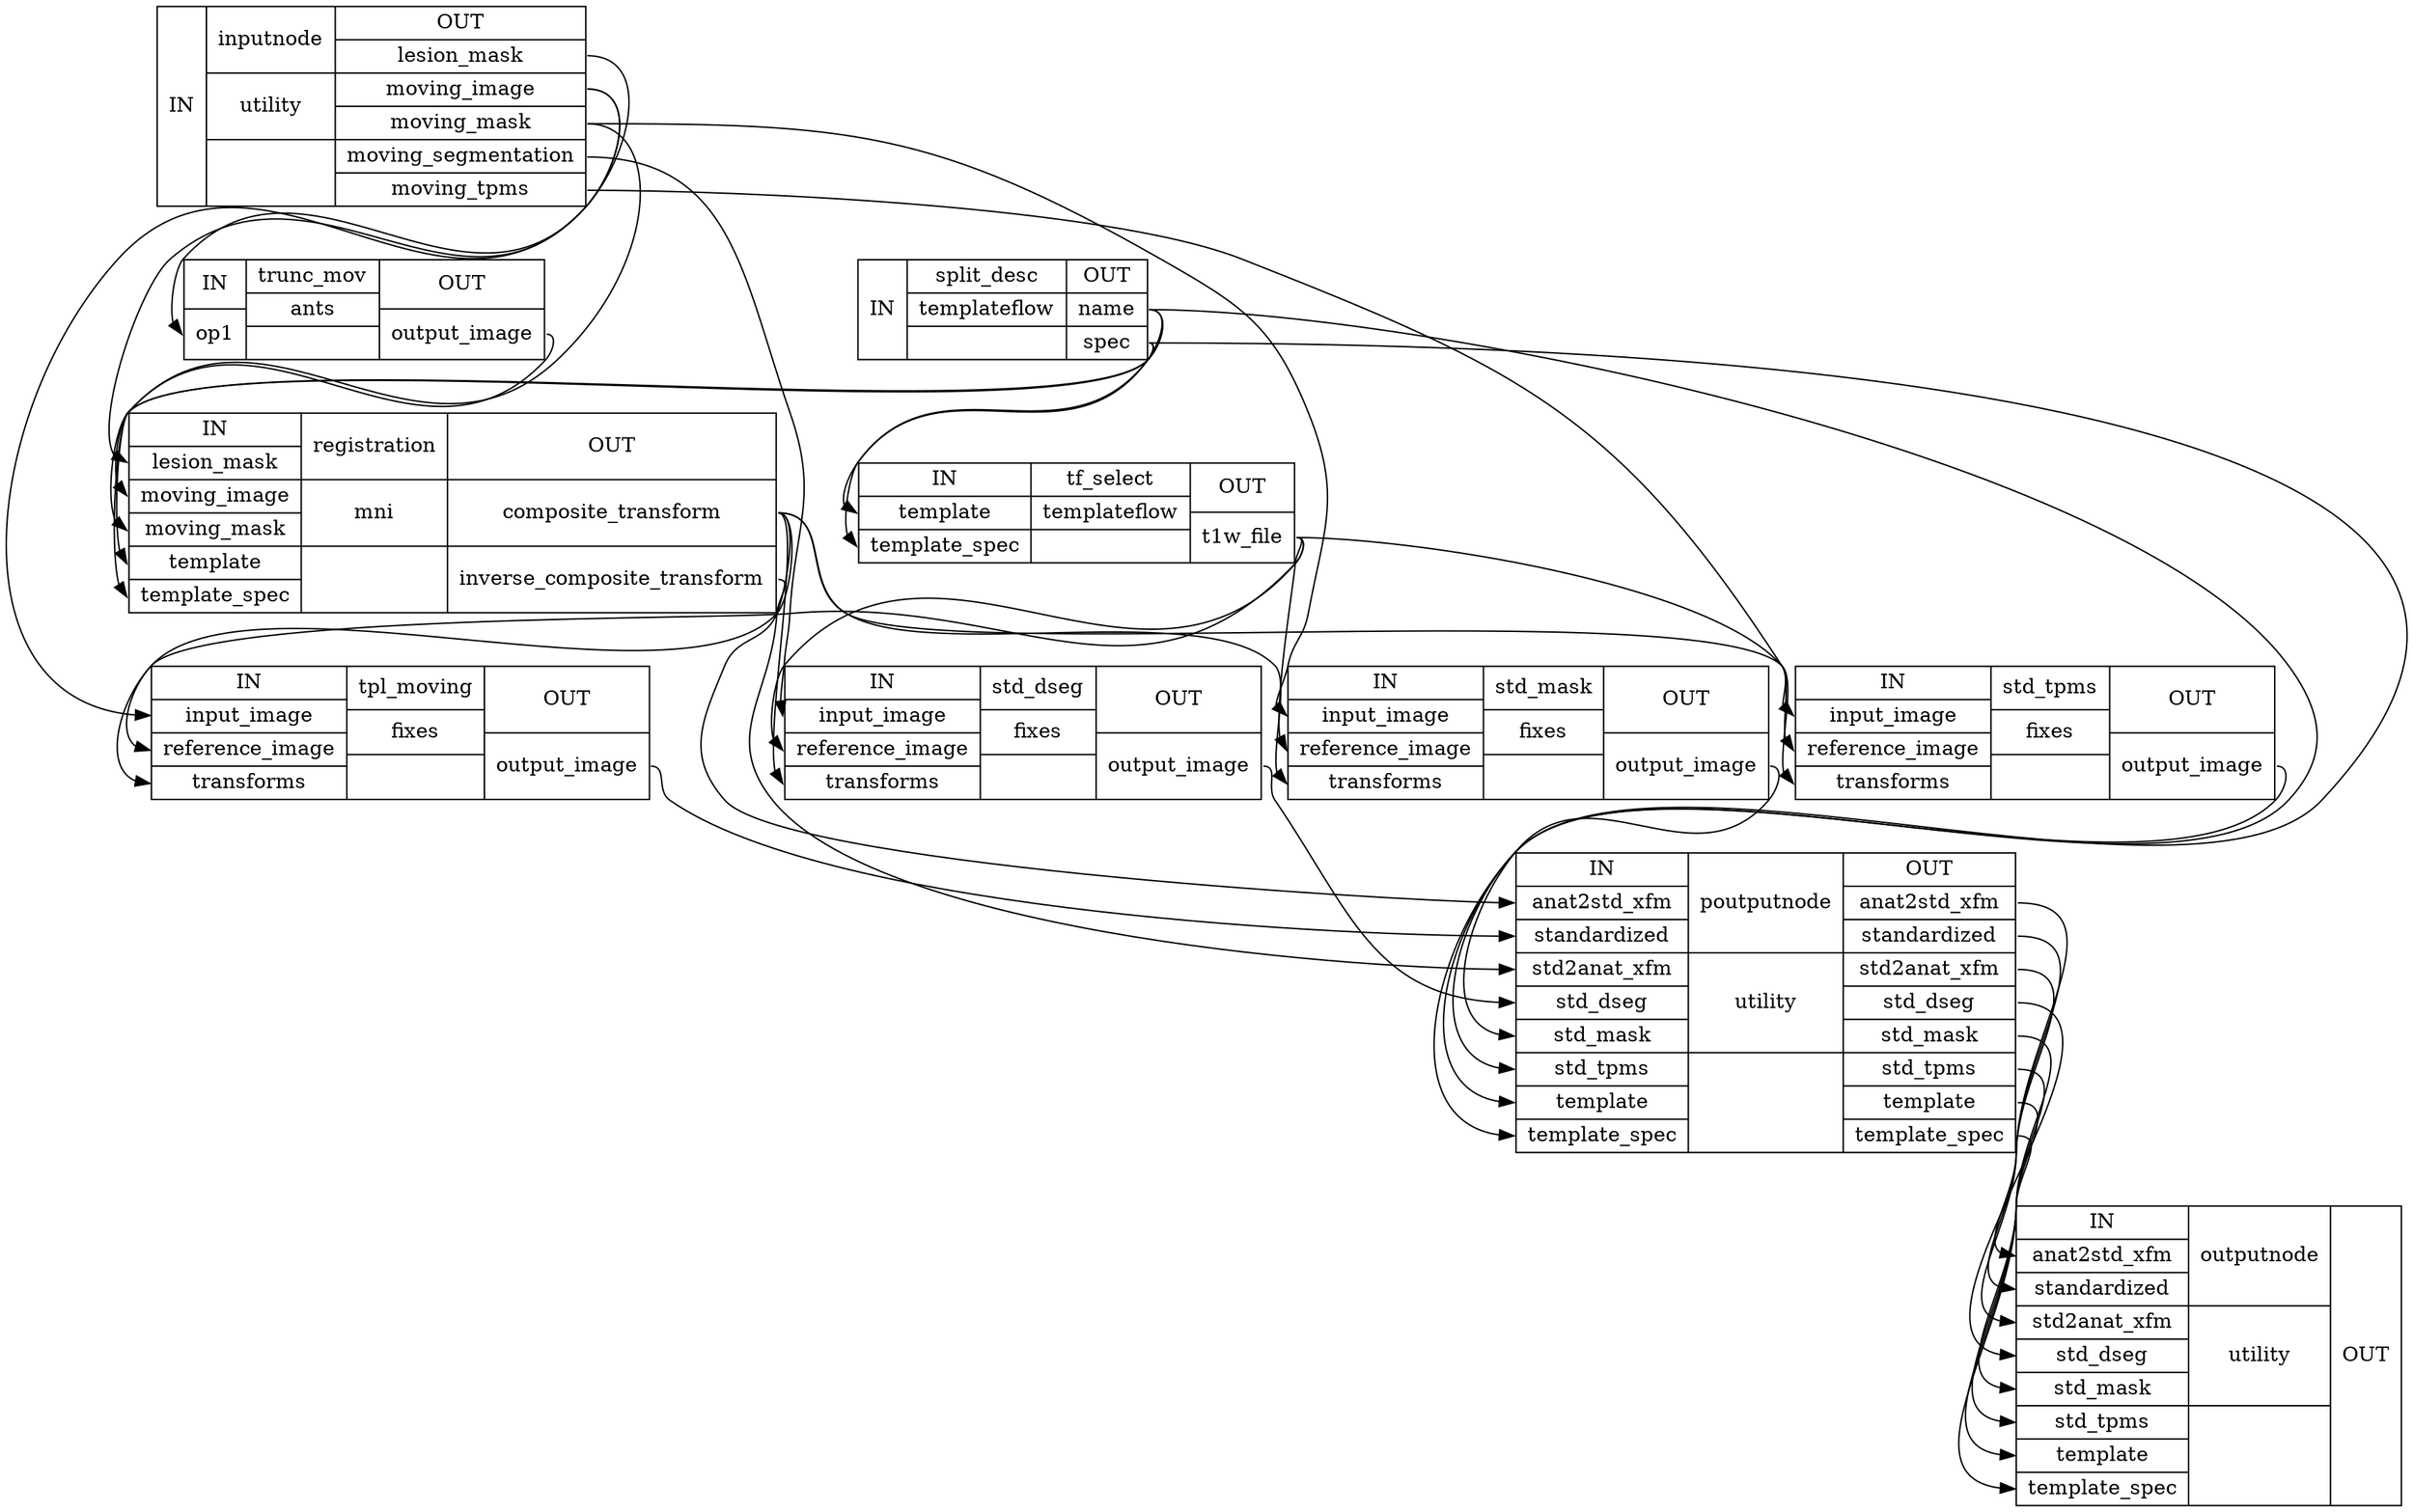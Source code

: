 digraph structs {
node [shape=record];
anat_norm_wfsplit_desc [label="{IN}|{ split_desc | templateflow |  }|{OUT|<outname> name|<outspec> spec}"];
anat_norm_wftf_select [label="{IN|<intemplate> template|<intemplatespec> template_spec}|{ tf_select | templateflow |  }|{OUT|<outt1wfile> t1w_file}"];
anat_norm_wfinputnode [label="{IN}|{ inputnode | utility |  }|{OUT|<outlesionmask> lesion_mask|<outmovingimage> moving_image|<outmovingmask> moving_mask|<outmovingsegmentation> moving_segmentation|<outmovingtpms> moving_tpms}"];
anat_norm_wftrunc_mov [label="{IN|<inop1> op1}|{ trunc_mov | ants |  }|{OUT|<outoutputimage> output_image}"];
anat_norm_wfregistration [label="{IN|<inlesionmask> lesion_mask|<inmovingimage> moving_image|<inmovingmask> moving_mask|<intemplate> template|<intemplatespec> template_spec}|{ registration | mni |  }|{OUT|<outcompositetransform> composite_transform|<outinversecompositetransform> inverse_composite_transform}"];
anat_norm_wfstd_tpms [label="{IN|<ininputimage> input_image|<inreferenceimage> reference_image|<intransforms> transforms}|{ std_tpms | fixes |  }|{OUT|<outoutputimage> output_image}"];
anat_norm_wfstd_dseg [label="{IN|<ininputimage> input_image|<inreferenceimage> reference_image|<intransforms> transforms}|{ std_dseg | fixes |  }|{OUT|<outoutputimage> output_image}"];
anat_norm_wfstd_mask [label="{IN|<ininputimage> input_image|<inreferenceimage> reference_image|<intransforms> transforms}|{ std_mask | fixes |  }|{OUT|<outoutputimage> output_image}"];
anat_norm_wftpl_moving [label="{IN|<ininputimage> input_image|<inreferenceimage> reference_image|<intransforms> transforms}|{ tpl_moving | fixes |  }|{OUT|<outoutputimage> output_image}"];
anat_norm_wfpoutputnode [label="{IN|<inanat2stdxfm> anat2std_xfm|<instandardized> standardized|<instd2anatxfm> std2anat_xfm|<instddseg> std_dseg|<instdmask> std_mask|<instdtpms> std_tpms|<intemplate> template|<intemplatespec> template_spec}|{ poutputnode | utility |  }|{OUT|<outanat2stdxfm> anat2std_xfm|<outstandardized> standardized|<outstd2anatxfm> std2anat_xfm|<outstddseg> std_dseg|<outstdmask> std_mask|<outstdtpms> std_tpms|<outtemplate> template|<outtemplatespec> template_spec}"];
anat_norm_wfoutputnode [label="{IN|<inanat2stdxfm> anat2std_xfm|<instandardized> standardized|<instd2anatxfm> std2anat_xfm|<instddseg> std_dseg|<instdmask> std_mask|<instdtpms> std_tpms|<intemplate> template|<intemplatespec> template_spec}|{ outputnode | utility |  }|{OUT}"];
anat_norm_wfinputnode:outlesionmask:e -> anat_norm_wfregistration:inlesionmask:w;
anat_norm_wfinputnode:outmovingimage:e -> anat_norm_wftpl_moving:ininputimage:w;
anat_norm_wfinputnode:outmovingimage:e -> anat_norm_wftrunc_mov:inop1:w;
anat_norm_wfinputnode:outmovingmask:e -> anat_norm_wfregistration:inmovingmask:w;
anat_norm_wfinputnode:outmovingmask:e -> anat_norm_wfstd_mask:ininputimage:w;
anat_norm_wfinputnode:outmovingsegmentation:e -> anat_norm_wfstd_dseg:ininputimage:w;
anat_norm_wfinputnode:outmovingtpms:e -> anat_norm_wfstd_tpms:ininputimage:w;
anat_norm_wfpoutputnode:outanat2stdxfm:e -> anat_norm_wfoutputnode:inanat2stdxfm:w;
anat_norm_wfpoutputnode:outstandardized:e -> anat_norm_wfoutputnode:instandardized:w;
anat_norm_wfpoutputnode:outstd2anatxfm:e -> anat_norm_wfoutputnode:instd2anatxfm:w;
anat_norm_wfpoutputnode:outstddseg:e -> anat_norm_wfoutputnode:instddseg:w;
anat_norm_wfpoutputnode:outstdmask:e -> anat_norm_wfoutputnode:instdmask:w;
anat_norm_wfpoutputnode:outstdtpms:e -> anat_norm_wfoutputnode:instdtpms:w;
anat_norm_wfpoutputnode:outtemplate:e -> anat_norm_wfoutputnode:intemplate:w;
anat_norm_wfpoutputnode:outtemplatespec:e -> anat_norm_wfoutputnode:intemplatespec:w;
anat_norm_wfregistration:outcompositetransform:e -> anat_norm_wfpoutputnode:inanat2stdxfm:w;
anat_norm_wfregistration:outcompositetransform:e -> anat_norm_wfstd_dseg:intransforms:w;
anat_norm_wfregistration:outcompositetransform:e -> anat_norm_wfstd_mask:intransforms:w;
anat_norm_wfregistration:outcompositetransform:e -> anat_norm_wfstd_tpms:intransforms:w;
anat_norm_wfregistration:outcompositetransform:e -> anat_norm_wftpl_moving:intransforms:w;
anat_norm_wfregistration:outinversecompositetransform:e -> anat_norm_wfpoutputnode:instd2anatxfm:w;
anat_norm_wfsplit_desc:outname:e -> anat_norm_wfpoutputnode:intemplate:w;
anat_norm_wfsplit_desc:outname:e -> anat_norm_wfregistration:intemplate:w;
anat_norm_wfsplit_desc:outname:e -> anat_norm_wftf_select:intemplate:w;
anat_norm_wfsplit_desc:outspec:e -> anat_norm_wfpoutputnode:intemplatespec:w;
anat_norm_wfsplit_desc:outspec:e -> anat_norm_wfregistration:intemplatespec:w;
anat_norm_wfsplit_desc:outspec:e -> anat_norm_wftf_select:intemplatespec:w;
anat_norm_wfstd_dseg:outoutputimage:e -> anat_norm_wfpoutputnode:instddseg:w;
anat_norm_wfstd_mask:outoutputimage:e -> anat_norm_wfpoutputnode:instdmask:w;
anat_norm_wfstd_tpms:outoutputimage:e -> anat_norm_wfpoutputnode:instdtpms:w;
anat_norm_wftf_select:outt1wfile:e -> anat_norm_wfstd_dseg:inreferenceimage:w;
anat_norm_wftf_select:outt1wfile:e -> anat_norm_wfstd_mask:inreferenceimage:w;
anat_norm_wftf_select:outt1wfile:e -> anat_norm_wfstd_tpms:inreferenceimage:w;
anat_norm_wftf_select:outt1wfile:e -> anat_norm_wftpl_moving:inreferenceimage:w;
anat_norm_wftpl_moving:outoutputimage:e -> anat_norm_wfpoutputnode:instandardized:w;
anat_norm_wftrunc_mov:outoutputimage:e -> anat_norm_wfregistration:inmovingimage:w;
}